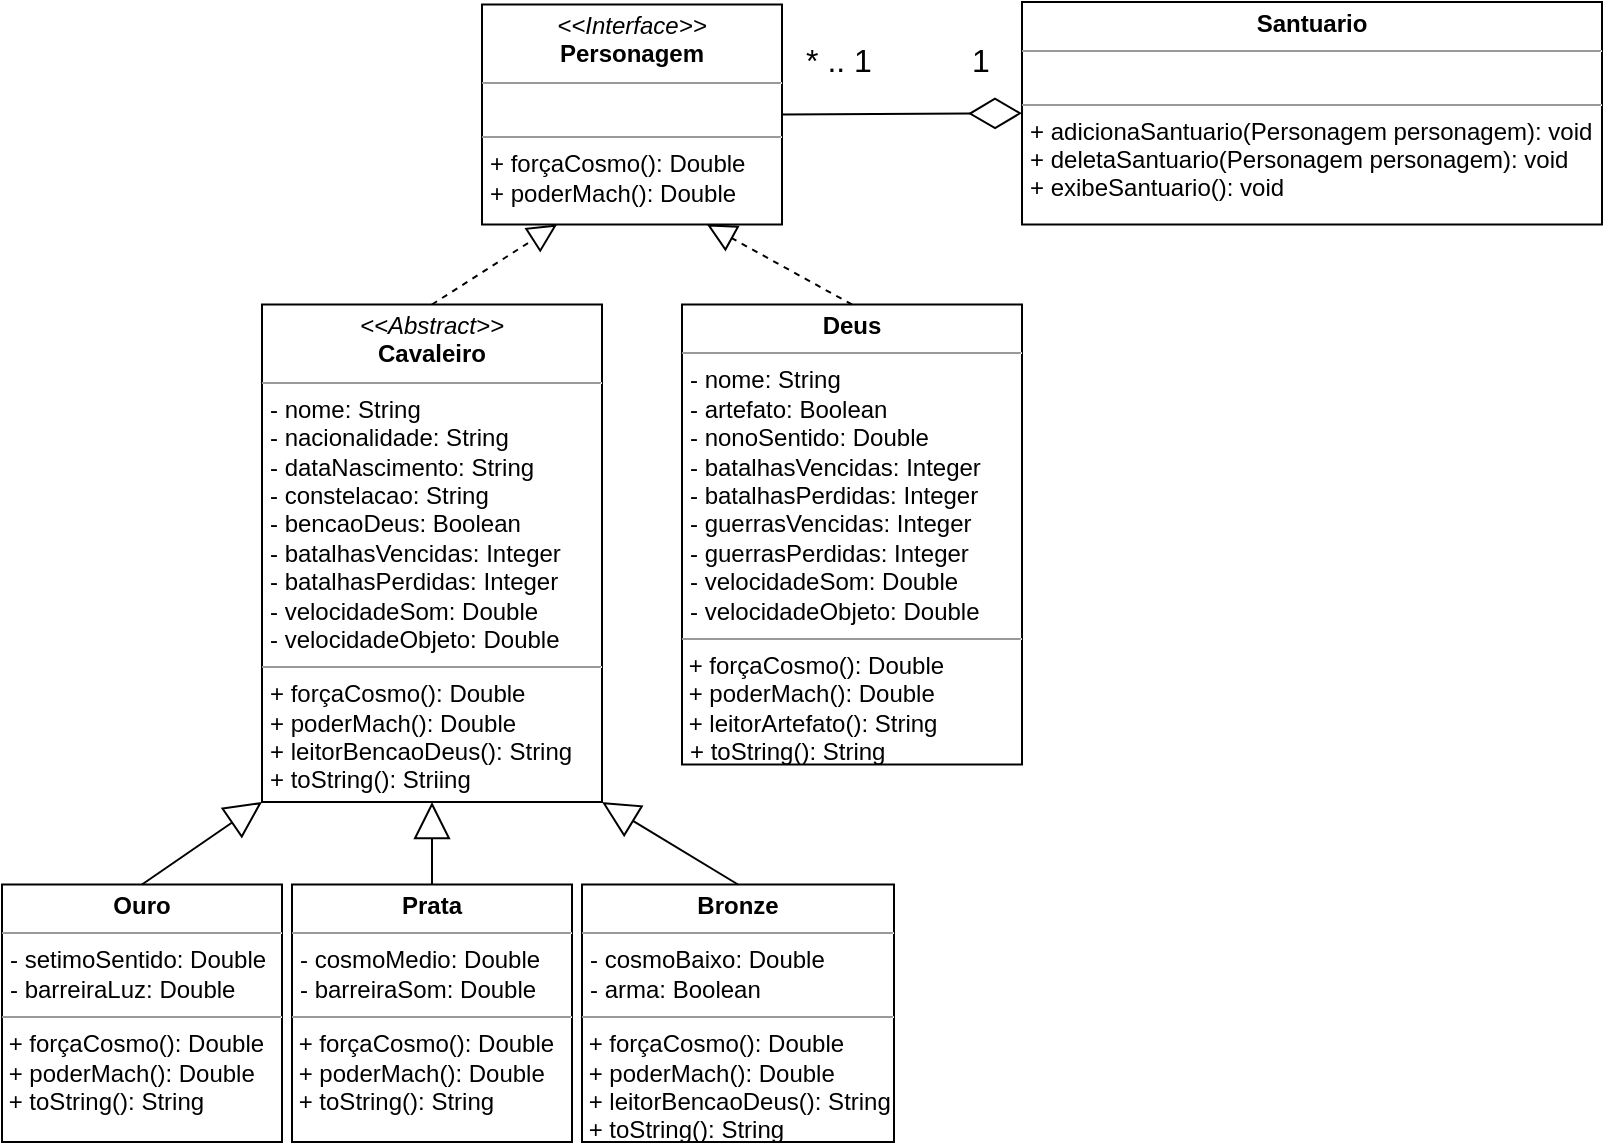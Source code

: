 <mxfile version="14.4.2" type="device"><diagram id="SAb6_3UrokIiT5bC0NXl" name="Page-1"><mxGraphModel dx="981" dy="552" grid="1" gridSize="10" guides="1" tooltips="1" connect="1" arrows="1" fold="1" page="1" pageScale="1" pageWidth="827" pageHeight="1169" math="0" shadow="0"><root><mxCell id="0"/><mxCell id="1" parent="0"/><mxCell id="e-3UlToiW5EyiTxnNMmA-5" value="&lt;p style=&quot;margin: 0px ; margin-top: 4px ; text-align: center&quot;&gt;&lt;i&gt;&amp;lt;&amp;lt;Interface&amp;gt;&amp;gt;&lt;/i&gt;&lt;br&gt;&lt;b&gt;Personagem&lt;/b&gt;&lt;/p&gt;&lt;hr size=&quot;1&quot;&gt;&lt;p style=&quot;margin: 0px ; margin-left: 4px&quot;&gt;&lt;br&gt;&lt;/p&gt;&lt;hr size=&quot;1&quot;&gt;&lt;p style=&quot;margin: 0px ; margin-left: 4px&quot;&gt;+ forçaCosmo(): Double&lt;br&gt;+ poderMach(): Double&lt;/p&gt;" style="verticalAlign=top;align=left;overflow=fill;fontSize=12;fontFamily=Helvetica;html=1;" parent="1" vertex="1"><mxGeometry x="254" y="51.25" width="150" height="110" as="geometry"/></mxCell><mxCell id="e-3UlToiW5EyiTxnNMmA-6" value="&lt;p style=&quot;margin: 0px ; margin-top: 4px ; text-align: center&quot;&gt;&lt;i&gt;&amp;lt;&amp;lt;Abstract&amp;gt;&amp;gt;&lt;/i&gt;&lt;br&gt;&lt;b&gt;Cavaleiro&lt;/b&gt;&lt;/p&gt;&lt;hr size=&quot;1&quot;&gt;&lt;p style=&quot;margin: 0px ; margin-left: 4px&quot;&gt;- nome: String&lt;br&gt;- nacionalidade: String&lt;/p&gt;&lt;p style=&quot;margin: 0px ; margin-left: 4px&quot;&gt;- dataNascimento: String&lt;/p&gt;&lt;p style=&quot;margin: 0px ; margin-left: 4px&quot;&gt;- constelacao: String&lt;/p&gt;&lt;p style=&quot;margin: 0px ; margin-left: 4px&quot;&gt;- bencaoDeus: Boolean&lt;/p&gt;&lt;p style=&quot;margin: 0px ; margin-left: 4px&quot;&gt;- batalhasVencidas: Integer&lt;br&gt;- batalhasPerdidas: Integer&lt;/p&gt;&lt;p style=&quot;margin: 0px 0px 0px 4px&quot;&gt;- velocidadeSom: Double&lt;/p&gt;&lt;p style=&quot;margin: 0px 0px 0px 4px&quot;&gt;- velocidadeObjeto: Double&lt;/p&gt;&lt;hr size=&quot;1&quot;&gt;&lt;p style=&quot;margin: 0px ; margin-left: 4px&quot;&gt;+ forçaCosmo(): Double&lt;br&gt;+ poderMach(): Double&lt;br&gt;+ leitorBencaoDeus(): String&lt;/p&gt;&lt;p style=&quot;margin: 0px ; margin-left: 4px&quot;&gt;+ toString(): Striing&lt;/p&gt;" style="verticalAlign=top;align=left;overflow=fill;fontSize=12;fontFamily=Helvetica;html=1;" parent="1" vertex="1"><mxGeometry x="144" y="201.25" width="170" height="248.75" as="geometry"/></mxCell><mxCell id="e-3UlToiW5EyiTxnNMmA-7" value="&lt;p style=&quot;margin: 0px ; margin-top: 4px ; text-align: center&quot;&gt;&lt;b&gt;Deus&lt;/b&gt;&lt;/p&gt;&lt;hr size=&quot;1&quot;&gt;&lt;p style=&quot;margin: 0px ; margin-left: 4px&quot;&gt;- nome: String&lt;br&gt;- artefato: Boolean&lt;/p&gt;&lt;p style=&quot;margin: 0px ; margin-left: 4px&quot;&gt;- nonoSentido: Double&lt;/p&gt;&lt;p style=&quot;margin: 0px ; margin-left: 4px&quot;&gt;- batalhasVencidas: Integer&lt;br&gt;- batalhasPerdidas: Integer&lt;br&gt;&lt;/p&gt;&lt;p style=&quot;margin: 0px ; margin-left: 4px&quot;&gt;- guerrasVencidas: Integer&lt;/p&gt;&lt;p style=&quot;margin: 0px ; margin-left: 4px&quot;&gt;- guerrasPerdidas: Integer&lt;/p&gt;&lt;p style=&quot;margin: 0px ; margin-left: 4px&quot;&gt;- velocidadeSom: Double&lt;/p&gt;&lt;p style=&quot;margin: 0px ; margin-left: 4px&quot;&gt;- velocidadeObjeto: Double&lt;/p&gt;&lt;hr size=&quot;1&quot;&gt;&amp;nbsp;+ forçaCosmo(): Double&lt;br&gt;&amp;nbsp;+ poderMach(): Double&lt;br&gt;&amp;nbsp;+ leitorArtefato(): String&lt;br&gt;&lt;p style=&quot;margin: 0px ; margin-left: 4px&quot;&gt;+ toString(): String&lt;/p&gt;" style="verticalAlign=top;align=left;overflow=fill;fontSize=12;fontFamily=Helvetica;html=1;" parent="1" vertex="1"><mxGeometry x="354" y="201.25" width="170" height="230" as="geometry"/></mxCell><mxCell id="e-3UlToiW5EyiTxnNMmA-8" value="&lt;p style=&quot;margin: 0px ; margin-top: 4px ; text-align: center&quot;&gt;&lt;b&gt;Bronze&lt;/b&gt;&lt;/p&gt;&lt;hr size=&quot;1&quot;&gt;&lt;p style=&quot;margin: 0px ; margin-left: 4px&quot;&gt;- cosmoBaixo: Double&lt;/p&gt;&lt;p style=&quot;margin: 0px ; margin-left: 4px&quot;&gt;&lt;span&gt;- arma: Boolean&lt;/span&gt;&lt;/p&gt;&lt;hr size=&quot;1&quot;&gt;&amp;nbsp;+ forçaCosmo(): Double&lt;br&gt;&amp;nbsp;+ poderMach(): Double&lt;br&gt;&amp;nbsp;+ leitorBencaoDeus(): String&lt;br&gt;&amp;nbsp;+ toString(): String" style="verticalAlign=top;align=left;overflow=fill;fontSize=12;fontFamily=Helvetica;html=1;" parent="1" vertex="1"><mxGeometry x="304" y="491.25" width="156" height="128.75" as="geometry"/></mxCell><mxCell id="e-3UlToiW5EyiTxnNMmA-9" value="&lt;p style=&quot;margin: 0px ; margin-top: 4px ; text-align: center&quot;&gt;&lt;b&gt;Prata&lt;/b&gt;&lt;/p&gt;&lt;hr size=&quot;1&quot;&gt;&lt;p style=&quot;margin: 0px ; margin-left: 4px&quot;&gt;- cosmoMedio: Double&lt;br&gt;- barreiraSom: Double&lt;/p&gt;&lt;hr size=&quot;1&quot;&gt;&amp;nbsp;+ forçaCosmo(): Double&lt;br&gt;&amp;nbsp;+ poderMach(): Double&lt;br&gt;&amp;nbsp;+ toString(): String" style="verticalAlign=top;align=left;overflow=fill;fontSize=12;fontFamily=Helvetica;html=1;" parent="1" vertex="1"><mxGeometry x="159" y="491.25" width="140" height="128.75" as="geometry"/></mxCell><mxCell id="e-3UlToiW5EyiTxnNMmA-10" value="&lt;p style=&quot;margin: 0px ; margin-top: 4px ; text-align: center&quot;&gt;&lt;b&gt;Ouro&lt;/b&gt;&lt;/p&gt;&lt;hr size=&quot;1&quot;&gt;&lt;p style=&quot;margin: 0px ; margin-left: 4px&quot;&gt;- setimoSentido: Double&lt;/p&gt;&lt;p style=&quot;margin: 0px ; margin-left: 4px&quot;&gt;- barreiraLuz: Double&lt;/p&gt;&lt;hr size=&quot;1&quot;&gt;&amp;nbsp;+ forçaCosmo(): Double&lt;br&gt;&amp;nbsp;+ poderMach(): Double&lt;br&gt;&amp;nbsp;+ toString(): String" style="verticalAlign=top;align=left;overflow=fill;fontSize=12;fontFamily=Helvetica;html=1;" parent="1" vertex="1"><mxGeometry x="14" y="491.25" width="140" height="128.75" as="geometry"/></mxCell><mxCell id="e-3UlToiW5EyiTxnNMmA-11" value="&lt;p style=&quot;margin: 0px ; margin-top: 4px ; text-align: center&quot;&gt;&lt;b&gt;Santuario&lt;/b&gt;&lt;/p&gt;&lt;hr size=&quot;1&quot;&gt;&lt;p style=&quot;margin: 0px 0px 0px 4px ; font-size: 11px&quot;&gt;&lt;br&gt;&lt;/p&gt;&lt;hr size=&quot;1&quot;&gt;&lt;p style=&quot;margin: 0px ; margin-left: 4px&quot;&gt;+ adicionaSantuario(Personagem personagem): void&lt;br&gt;&lt;/p&gt;&lt;p style=&quot;margin: 0px ; margin-left: 4px&quot;&gt;+ deletaSantuario(Personagem personagem): void&lt;br&gt;&lt;/p&gt;&lt;p style=&quot;margin: 0px ; margin-left: 4px&quot;&gt;+ exibeSantuario(): void&lt;/p&gt;" style="verticalAlign=top;align=left;overflow=fill;fontSize=12;fontFamily=Helvetica;html=1;" parent="1" vertex="1"><mxGeometry x="524" y="50" width="290" height="111.25" as="geometry"/></mxCell><mxCell id="e-3UlToiW5EyiTxnNMmA-12" value="" style="endArrow=diamondThin;endFill=0;endSize=24;html=1;entryX=0;entryY=0.5;entryDx=0;entryDy=0;exitX=1;exitY=0.5;exitDx=0;exitDy=0;" parent="1" source="e-3UlToiW5EyiTxnNMmA-5" target="e-3UlToiW5EyiTxnNMmA-11" edge="1"><mxGeometry width="160" relative="1" as="geometry"><mxPoint x="354" y="131.25" as="sourcePoint"/><mxPoint x="514" y="131.25" as="targetPoint"/></mxGeometry></mxCell><mxCell id="e-3UlToiW5EyiTxnNMmA-19" value="&lt;font style=&quot;font-size: 16px&quot;&gt;1&lt;/font&gt;" style="edgeLabel;html=1;align=center;verticalAlign=middle;resizable=0;points=[];" parent="e-3UlToiW5EyiTxnNMmA-12" vertex="1" connectable="0"><mxGeometry x="0.289" y="-1" relative="1" as="geometry"><mxPoint x="20.99" y="-27.6" as="offset"/></mxGeometry></mxCell><mxCell id="e-3UlToiW5EyiTxnNMmA-13" value="" style="endArrow=block;dashed=1;endFill=0;endSize=12;html=1;entryX=0.75;entryY=1;entryDx=0;entryDy=0;exitX=0.5;exitY=0;exitDx=0;exitDy=0;" parent="1" source="e-3UlToiW5EyiTxnNMmA-7" target="e-3UlToiW5EyiTxnNMmA-5" edge="1"><mxGeometry width="160" relative="1" as="geometry"><mxPoint x="414" y="401.25" as="sourcePoint"/><mxPoint x="574" y="401.25" as="targetPoint"/></mxGeometry></mxCell><mxCell id="e-3UlToiW5EyiTxnNMmA-14" value="" style="endArrow=block;dashed=1;endFill=0;endSize=12;html=1;entryX=0.25;entryY=1;entryDx=0;entryDy=0;exitX=0.5;exitY=0;exitDx=0;exitDy=0;" parent="1" source="e-3UlToiW5EyiTxnNMmA-6" target="e-3UlToiW5EyiTxnNMmA-5" edge="1"><mxGeometry width="160" relative="1" as="geometry"><mxPoint x="354.5" y="281.25" as="sourcePoint"/><mxPoint x="294" y="231.25" as="targetPoint"/></mxGeometry></mxCell><mxCell id="e-3UlToiW5EyiTxnNMmA-15" value="" style="endArrow=block;endSize=16;endFill=0;html=1;entryX=0;entryY=1;entryDx=0;entryDy=0;exitX=0.5;exitY=0;exitDx=0;exitDy=0;" parent="1" source="e-3UlToiW5EyiTxnNMmA-10" target="e-3UlToiW5EyiTxnNMmA-6" edge="1"><mxGeometry width="160" relative="1" as="geometry"><mxPoint x="-56" y="471.25" as="sourcePoint"/><mxPoint x="104" y="471.25" as="targetPoint"/></mxGeometry></mxCell><mxCell id="e-3UlToiW5EyiTxnNMmA-16" value="" style="endArrow=block;endSize=16;endFill=0;html=1;entryX=0.5;entryY=1;entryDx=0;entryDy=0;exitX=0.5;exitY=0;exitDx=0;exitDy=0;" parent="1" source="e-3UlToiW5EyiTxnNMmA-9" target="e-3UlToiW5EyiTxnNMmA-6" edge="1"><mxGeometry width="160" relative="1" as="geometry"><mxPoint x="74" y="511.25" as="sourcePoint"/><mxPoint x="214.5" y="431.25" as="targetPoint"/></mxGeometry></mxCell><mxCell id="e-3UlToiW5EyiTxnNMmA-17" value="" style="endArrow=block;endSize=16;endFill=0;html=1;entryX=1;entryY=1;entryDx=0;entryDy=0;exitX=0.5;exitY=0;exitDx=0;exitDy=0;" parent="1" source="e-3UlToiW5EyiTxnNMmA-8" target="e-3UlToiW5EyiTxnNMmA-6" edge="1"><mxGeometry width="160" relative="1" as="geometry"><mxPoint x="334" y="511.25" as="sourcePoint"/><mxPoint x="334" y="431.25" as="targetPoint"/></mxGeometry></mxCell><mxCell id="e-3UlToiW5EyiTxnNMmA-20" value="&lt;font style=&quot;font-size: 16px&quot;&gt;* .. 1&lt;/font&gt;" style="edgeLabel;html=1;align=center;verticalAlign=middle;resizable=0;points=[];" parent="1" vertex="1" connectable="0"><mxGeometry x="493.996" y="91.247" as="geometry"><mxPoint x="-62" y="-12" as="offset"/></mxGeometry></mxCell></root></mxGraphModel></diagram></mxfile>